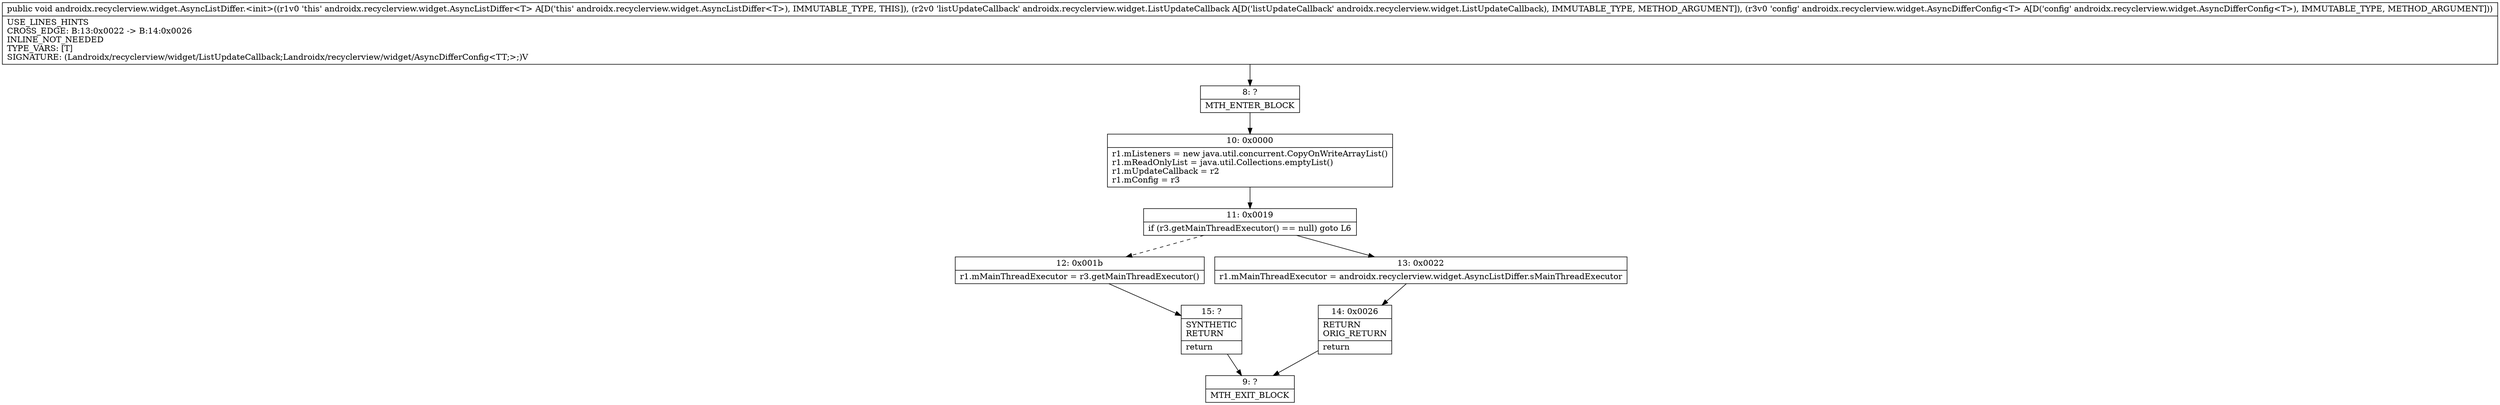 digraph "CFG forandroidx.recyclerview.widget.AsyncListDiffer.\<init\>(Landroidx\/recyclerview\/widget\/ListUpdateCallback;Landroidx\/recyclerview\/widget\/AsyncDifferConfig;)V" {
Node_8 [shape=record,label="{8\:\ ?|MTH_ENTER_BLOCK\l}"];
Node_10 [shape=record,label="{10\:\ 0x0000|r1.mListeners = new java.util.concurrent.CopyOnWriteArrayList()\lr1.mReadOnlyList = java.util.Collections.emptyList()\lr1.mUpdateCallback = r2\lr1.mConfig = r3\l}"];
Node_11 [shape=record,label="{11\:\ 0x0019|if (r3.getMainThreadExecutor() == null) goto L6\l}"];
Node_12 [shape=record,label="{12\:\ 0x001b|r1.mMainThreadExecutor = r3.getMainThreadExecutor()\l}"];
Node_15 [shape=record,label="{15\:\ ?|SYNTHETIC\lRETURN\l|return\l}"];
Node_9 [shape=record,label="{9\:\ ?|MTH_EXIT_BLOCK\l}"];
Node_13 [shape=record,label="{13\:\ 0x0022|r1.mMainThreadExecutor = androidx.recyclerview.widget.AsyncListDiffer.sMainThreadExecutor\l}"];
Node_14 [shape=record,label="{14\:\ 0x0026|RETURN\lORIG_RETURN\l|return\l}"];
MethodNode[shape=record,label="{public void androidx.recyclerview.widget.AsyncListDiffer.\<init\>((r1v0 'this' androidx.recyclerview.widget.AsyncListDiffer\<T\> A[D('this' androidx.recyclerview.widget.AsyncListDiffer\<T\>), IMMUTABLE_TYPE, THIS]), (r2v0 'listUpdateCallback' androidx.recyclerview.widget.ListUpdateCallback A[D('listUpdateCallback' androidx.recyclerview.widget.ListUpdateCallback), IMMUTABLE_TYPE, METHOD_ARGUMENT]), (r3v0 'config' androidx.recyclerview.widget.AsyncDifferConfig\<T\> A[D('config' androidx.recyclerview.widget.AsyncDifferConfig\<T\>), IMMUTABLE_TYPE, METHOD_ARGUMENT]))  | USE_LINES_HINTS\lCROSS_EDGE: B:13:0x0022 \-\> B:14:0x0026\lINLINE_NOT_NEEDED\lTYPE_VARS: [T]\lSIGNATURE: (Landroidx\/recyclerview\/widget\/ListUpdateCallback;Landroidx\/recyclerview\/widget\/AsyncDifferConfig\<TT;\>;)V\l}"];
MethodNode -> Node_8;Node_8 -> Node_10;
Node_10 -> Node_11;
Node_11 -> Node_12[style=dashed];
Node_11 -> Node_13;
Node_12 -> Node_15;
Node_15 -> Node_9;
Node_13 -> Node_14;
Node_14 -> Node_9;
}

